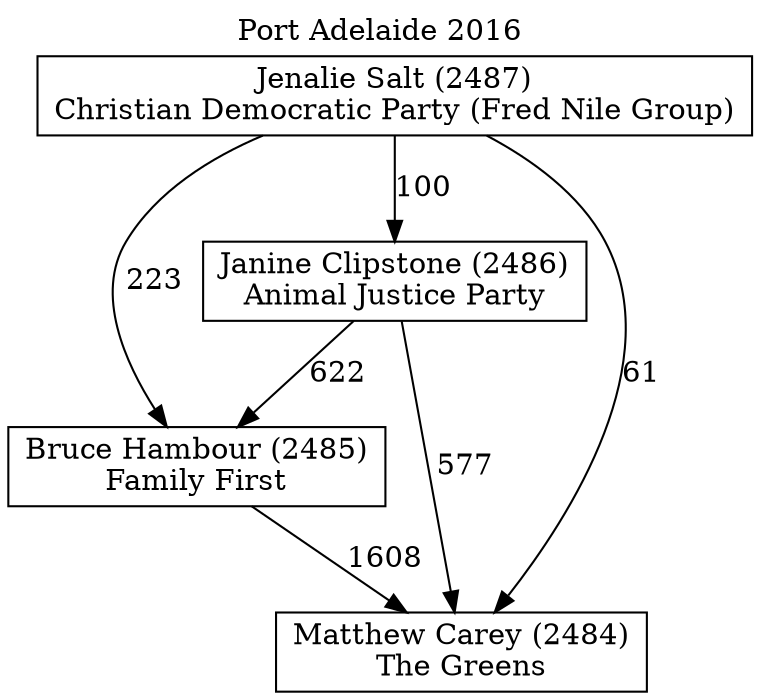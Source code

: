 // House preference flow
digraph "Matthew Carey (2484)_Port Adelaide_2016" {
	graph [label="Port Adelaide 2016" labelloc=t mclimit=10]
	node [shape=box]
	"Bruce Hambour (2485)" [label="Bruce Hambour (2485)
Family First"]
	"Janine Clipstone (2486)" [label="Janine Clipstone (2486)
Animal Justice Party"]
	"Matthew Carey (2484)" [label="Matthew Carey (2484)
The Greens"]
	"Jenalie Salt (2487)" [label="Jenalie Salt (2487)
Christian Democratic Party (Fred Nile Group)"]
	"Janine Clipstone (2486)" -> "Matthew Carey (2484)" [label=577]
	"Janine Clipstone (2486)" -> "Bruce Hambour (2485)" [label=622]
	"Jenalie Salt (2487)" -> "Matthew Carey (2484)" [label=61]
	"Jenalie Salt (2487)" -> "Bruce Hambour (2485)" [label=223]
	"Jenalie Salt (2487)" -> "Janine Clipstone (2486)" [label=100]
	"Bruce Hambour (2485)" -> "Matthew Carey (2484)" [label=1608]
}
